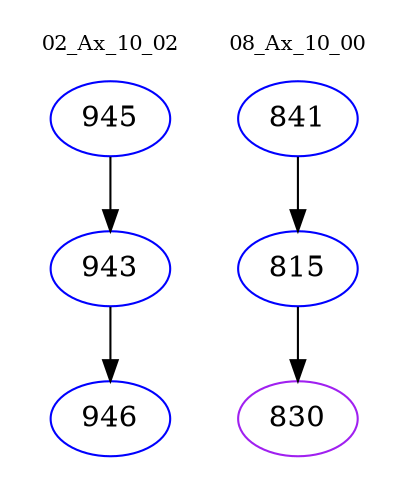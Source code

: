 digraph{
subgraph cluster_0 {
color = white
label = "02_Ax_10_02";
fontsize=10;
T0_945 [label="945", color="blue"]
T0_945 -> T0_943 [color="black"]
T0_943 [label="943", color="blue"]
T0_943 -> T0_946 [color="black"]
T0_946 [label="946", color="blue"]
}
subgraph cluster_1 {
color = white
label = "08_Ax_10_00";
fontsize=10;
T1_841 [label="841", color="blue"]
T1_841 -> T1_815 [color="black"]
T1_815 [label="815", color="blue"]
T1_815 -> T1_830 [color="black"]
T1_830 [label="830", color="purple"]
}
}

